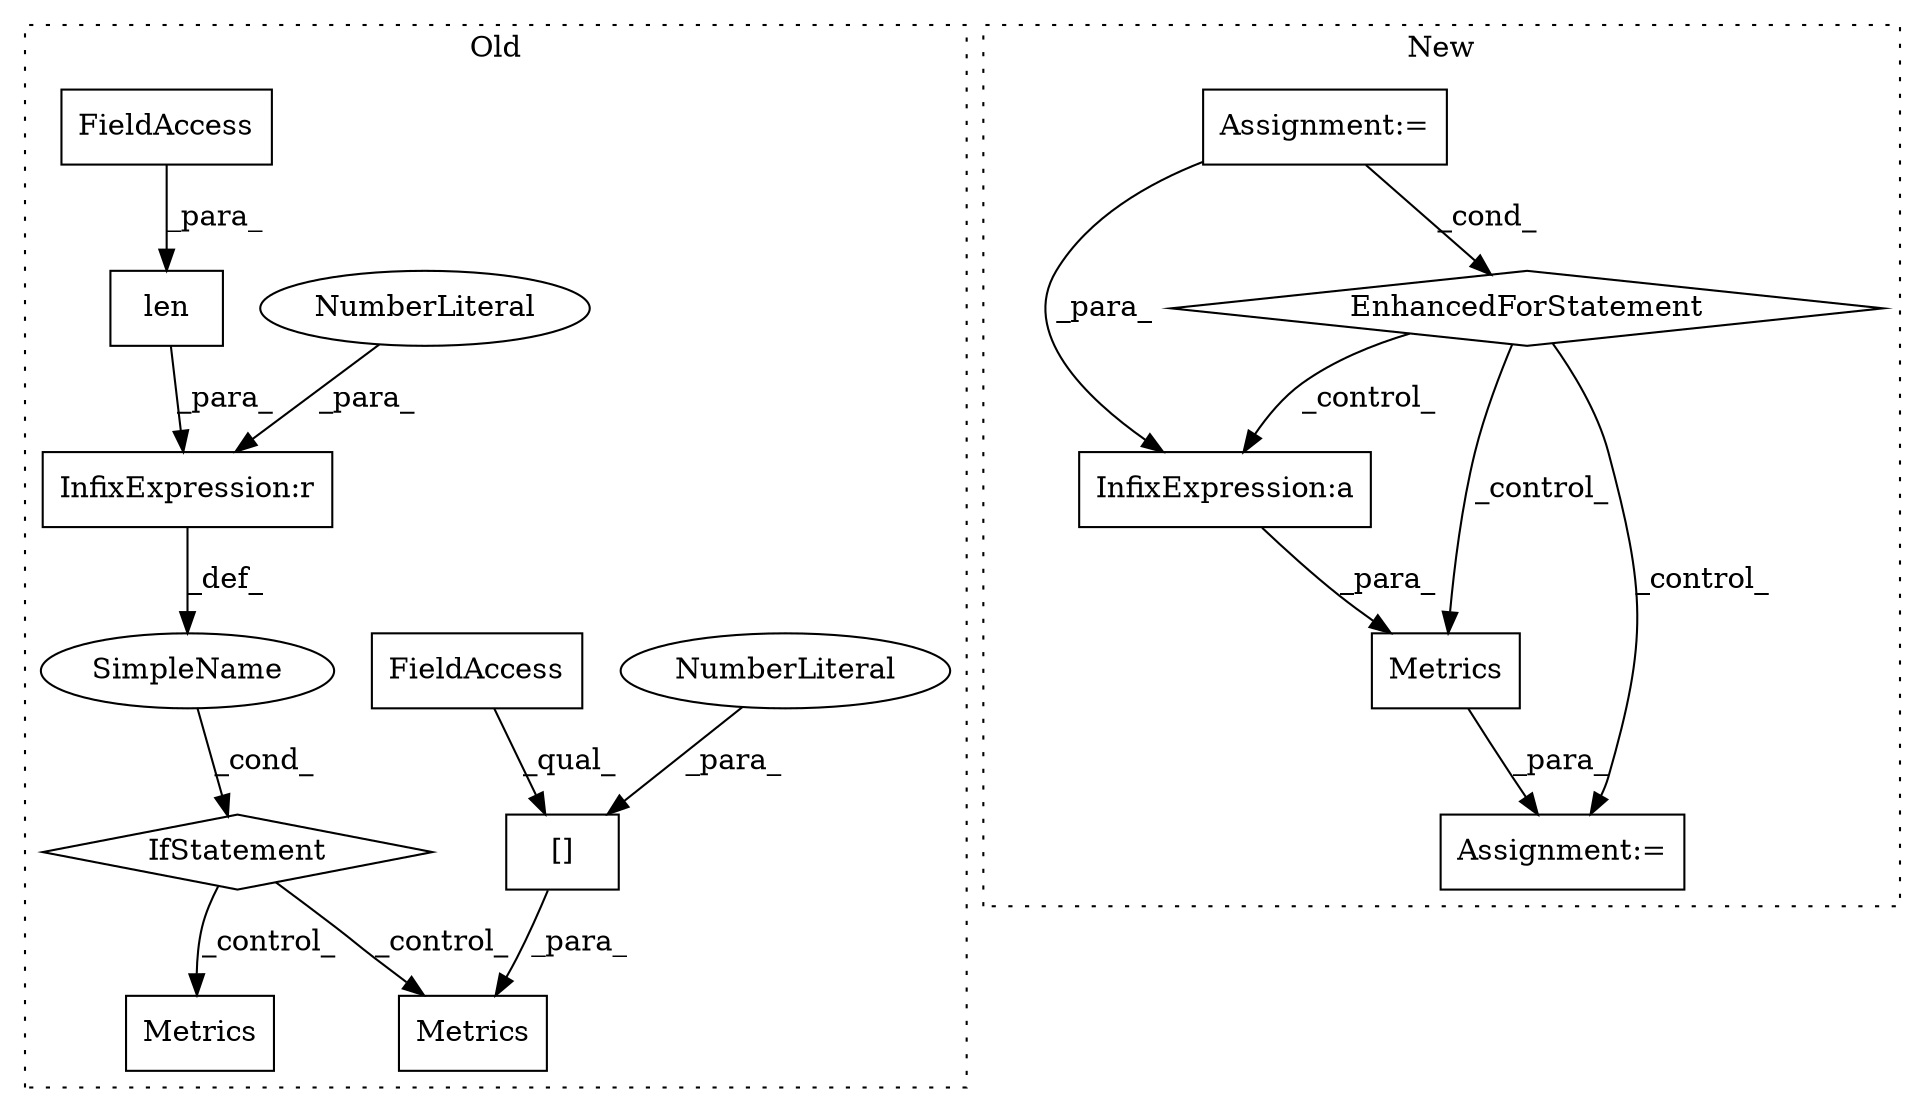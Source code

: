 digraph G {
subgraph cluster0 {
1 [label="Metrics" a="32" s="15266" l="9" shape="box"];
3 [label="SimpleName" a="42" s="" l="" shape="ellipse"];
4 [label="Metrics" a="32" s="15243,15262" l="8,1" shape="box"];
6 [label="[]" a="2" s="15251,15261" l="9,1" shape="box"];
7 [label="NumberLiteral" a="34" s="15260" l="1" shape="ellipse"];
9 [label="InfixExpression:r" a="27" s="15235" l="3" shape="box"];
10 [label="NumberLiteral" a="34" s="15238" l="1" shape="ellipse"];
11 [label="len" a="32" s="15222,15234" l="4,1" shape="box"];
12 [label="FieldAccess" a="22" s="15251" l="8" shape="box"];
13 [label="FieldAccess" a="22" s="15226" l="8" shape="box"];
14 [label="IfStatement" a="25" s="15240" l="3" shape="diamond"];
label = "Old";
style="dotted";
}
subgraph cluster1 {
2 [label="Metrics" a="32" s="15348,15432" l="8,1" shape="box"];
5 [label="InfixExpression:a" a="27" s="15423" l="3" shape="box"];
8 [label="EnhancedForStatement" a="70" s="15200,15336" l="53,2" shape="diamond"];
15 [label="Assignment:=" a="7" s="15200,15336" l="53,2" shape="box"];
16 [label="Assignment:=" a="7" s="15347" l="1" shape="box"];
label = "New";
style="dotted";
}
2 -> 16 [label="_para_"];
3 -> 14 [label="_cond_"];
5 -> 2 [label="_para_"];
6 -> 4 [label="_para_"];
7 -> 6 [label="_para_"];
8 -> 2 [label="_control_"];
8 -> 16 [label="_control_"];
8 -> 5 [label="_control_"];
9 -> 3 [label="_def_"];
10 -> 9 [label="_para_"];
11 -> 9 [label="_para_"];
12 -> 6 [label="_qual_"];
13 -> 11 [label="_para_"];
14 -> 1 [label="_control_"];
14 -> 4 [label="_control_"];
15 -> 5 [label="_para_"];
15 -> 8 [label="_cond_"];
}
